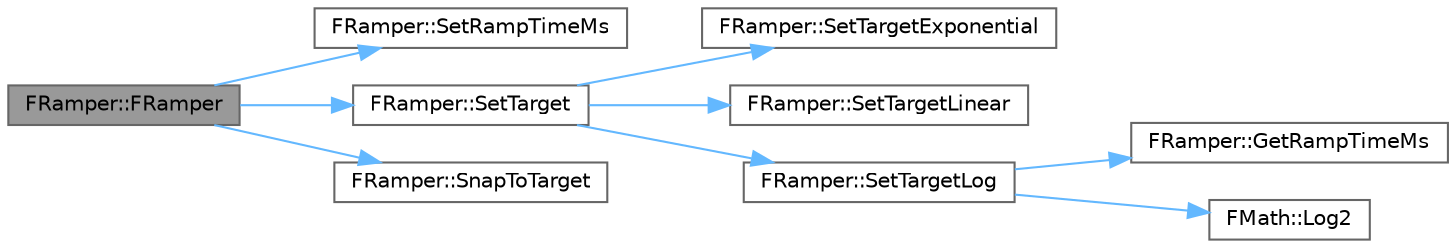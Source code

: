 digraph "FRamper::FRamper"
{
 // INTERACTIVE_SVG=YES
 // LATEX_PDF_SIZE
  bgcolor="transparent";
  edge [fontname=Helvetica,fontsize=10,labelfontname=Helvetica,labelfontsize=10];
  node [fontname=Helvetica,fontsize=10,shape=box,height=0.2,width=0.4];
  rankdir="LR";
  Node1 [id="Node000001",label="FRamper::FRamper",height=0.2,width=0.4,color="gray40", fillcolor="grey60", style="filled", fontcolor="black",tooltip=" "];
  Node1 -> Node2 [id="edge1_Node000001_Node000002",color="steelblue1",style="solid",tooltip=" "];
  Node2 [id="Node000002",label="FRamper::SetRampTimeMs",height=0.2,width=0.4,color="grey40", fillcolor="white", style="filled",URL="$d2/db5/classFRamper.html#a3ca1cdecb3b73bc0ae36155d34d3d968",tooltip=" "];
  Node1 -> Node3 [id="edge2_Node000001_Node000003",color="steelblue1",style="solid",tooltip=" "];
  Node3 [id="Node000003",label="FRamper::SetTarget",height=0.2,width=0.4,color="grey40", fillcolor="white", style="filled",URL="$d2/db5/classFRamper.html#a5e42118d80f626f576cb7ee3c84c0877",tooltip=" "];
  Node3 -> Node4 [id="edge3_Node000003_Node000004",color="steelblue1",style="solid",tooltip=" "];
  Node4 [id="Node000004",label="FRamper::SetTargetExponential",height=0.2,width=0.4,color="grey40", fillcolor="white", style="filled",URL="$d2/db5/classFRamper.html#a4bdf98d20f1156b033f308feee15fc22",tooltip=" "];
  Node3 -> Node5 [id="edge4_Node000003_Node000005",color="steelblue1",style="solid",tooltip=" "];
  Node5 [id="Node000005",label="FRamper::SetTargetLinear",height=0.2,width=0.4,color="grey40", fillcolor="white", style="filled",URL="$d2/db5/classFRamper.html#accc606b241d4403d880bca03646eed00",tooltip=" "];
  Node3 -> Node6 [id="edge5_Node000003_Node000006",color="steelblue1",style="solid",tooltip=" "];
  Node6 [id="Node000006",label="FRamper::SetTargetLog",height=0.2,width=0.4,color="grey40", fillcolor="white", style="filled",URL="$d2/db5/classFRamper.html#aec8e7f5c12ea5c8b6175b71900088267",tooltip=" "];
  Node6 -> Node7 [id="edge6_Node000006_Node000007",color="steelblue1",style="solid",tooltip=" "];
  Node7 [id="Node000007",label="FRamper::GetRampTimeMs",height=0.2,width=0.4,color="grey40", fillcolor="white", style="filled",URL="$d2/db5/classFRamper.html#aec03a7e7dd2058af6cdfd61b776b2c64",tooltip=" "];
  Node6 -> Node8 [id="edge7_Node000006_Node000008",color="steelblue1",style="solid",tooltip=" "];
  Node8 [id="Node000008",label="FMath::Log2",height=0.2,width=0.4,color="grey40", fillcolor="white", style="filled",URL="$dc/d20/structFMath.html#a054e7690dfb783a60ff0d14fe59da700",tooltip="Computes the base 2 logarithm of the specified value."];
  Node1 -> Node9 [id="edge8_Node000001_Node000009",color="steelblue1",style="solid",tooltip=" "];
  Node9 [id="Node000009",label="FRamper::SnapToTarget",height=0.2,width=0.4,color="grey40", fillcolor="white", style="filled",URL="$d2/db5/classFRamper.html#a4bb76a39228922f4d225428a356fe2fe",tooltip=" "];
}
